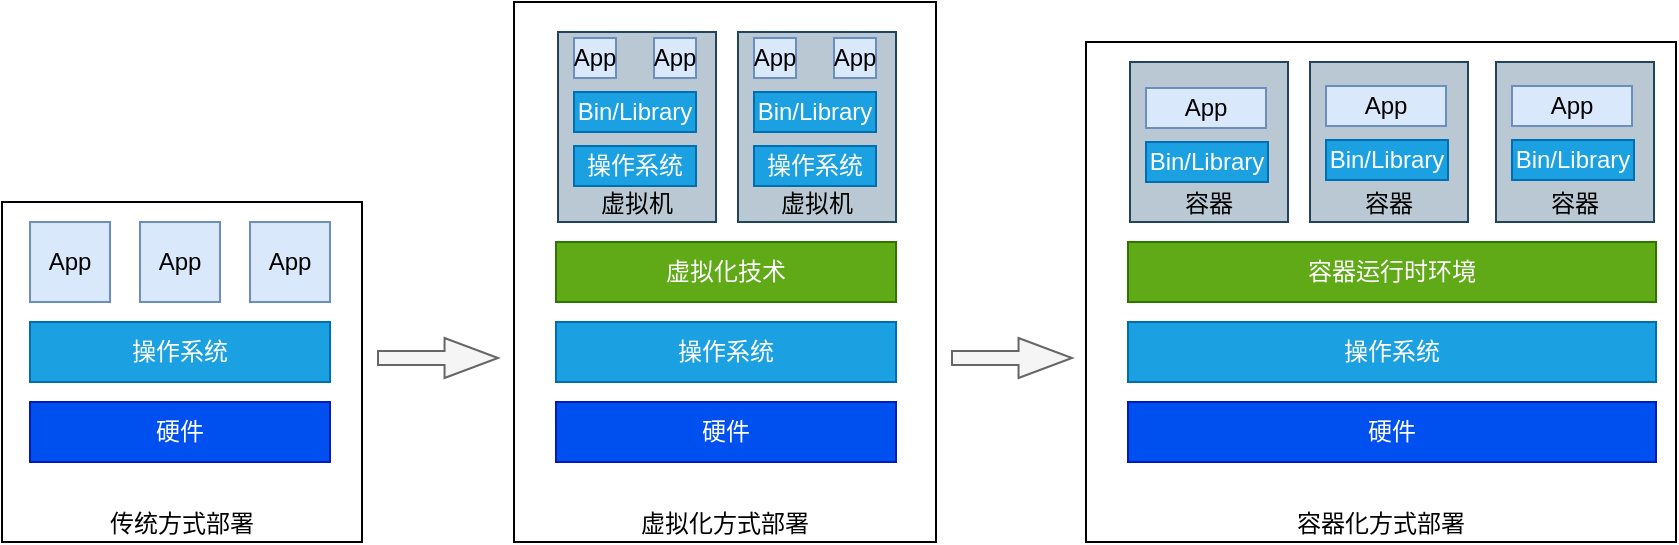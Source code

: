 <mxfile version="20.3.6" type="device"><diagram id="0QheGh2XENJnMrKP0txa" name="Page-1"><mxGraphModel dx="873" dy="543" grid="0" gridSize="10" guides="1" tooltips="1" connect="1" arrows="1" fold="1" page="1" pageScale="1" pageWidth="1169" pageHeight="827" background="#FFFFFF" math="0" shadow="0"><root><mxCell id="0"/><mxCell id="1" parent="0"/><mxCell id="2osVrDTwmWFXKVSdbaR2-22" value="虚拟化方式部署" style="rounded=0;whiteSpace=wrap;html=1;labelBackgroundColor=none;labelBorderColor=none;verticalAlign=bottom;" parent="1" vertex="1"><mxGeometry x="416" y="220" width="211" height="270" as="geometry"/></mxCell><mxCell id="2osVrDTwmWFXKVSdbaR2-16" value="虚拟机" style="rounded=0;whiteSpace=wrap;html=1;labelBackgroundColor=none;labelBorderColor=none;fillColor=#bac8d3;strokeColor=#23445d;verticalAlign=bottom;" parent="1" vertex="1"><mxGeometry x="438" y="235" width="79" height="95" as="geometry"/></mxCell><mxCell id="2osVrDTwmWFXKVSdbaR2-6" value="传统方式部署" style="rounded=0;whiteSpace=wrap;html=1;verticalAlign=bottom;" parent="1" vertex="1"><mxGeometry x="160" y="320" width="180" height="170" as="geometry"/></mxCell><mxCell id="2osVrDTwmWFXKVSdbaR2-1" value="硬件" style="rounded=0;whiteSpace=wrap;html=1;labelBackgroundColor=none;labelBorderColor=none;fillColor=#0050ef;strokeColor=#001DBC;fontColor=#ffffff;" parent="1" vertex="1"><mxGeometry x="174" y="420" width="150" height="30" as="geometry"/></mxCell><mxCell id="2osVrDTwmWFXKVSdbaR2-2" value="操作系统" style="rounded=0;whiteSpace=wrap;html=1;fillColor=#1ba1e2;fontColor=#ffffff;strokeColor=#006EAF;" parent="1" vertex="1"><mxGeometry x="174" y="380" width="150" height="30" as="geometry"/></mxCell><mxCell id="2osVrDTwmWFXKVSdbaR2-3" value="App" style="rounded=0;whiteSpace=wrap;html=1;fillColor=#dae8fc;strokeColor=#6c8ebf;" parent="1" vertex="1"><mxGeometry x="174" y="330" width="40" height="40" as="geometry"/></mxCell><mxCell id="2osVrDTwmWFXKVSdbaR2-4" value="App" style="rounded=0;whiteSpace=wrap;html=1;fillColor=#dae8fc;strokeColor=#6c8ebf;" parent="1" vertex="1"><mxGeometry x="284" y="330" width="40" height="40" as="geometry"/></mxCell><mxCell id="2osVrDTwmWFXKVSdbaR2-5" value="App" style="rounded=0;whiteSpace=wrap;html=1;fillColor=#dae8fc;strokeColor=#6c8ebf;" parent="1" vertex="1"><mxGeometry x="229" y="330" width="40" height="40" as="geometry"/></mxCell><mxCell id="2osVrDTwmWFXKVSdbaR2-7" value="硬件" style="rounded=0;whiteSpace=wrap;html=1;labelBackgroundColor=none;labelBorderColor=none;fillColor=#0050ef;strokeColor=#001DBC;fontColor=#ffffff;" parent="1" vertex="1"><mxGeometry x="437" y="420" width="170" height="30" as="geometry"/></mxCell><mxCell id="2osVrDTwmWFXKVSdbaR2-8" value="操作系统" style="rounded=0;whiteSpace=wrap;html=1;fillColor=#1ba1e2;fontColor=#ffffff;strokeColor=#006EAF;" parent="1" vertex="1"><mxGeometry x="437" y="380" width="170" height="30" as="geometry"/></mxCell><mxCell id="2osVrDTwmWFXKVSdbaR2-9" value="操作系统" style="rounded=0;whiteSpace=wrap;html=1;labelBackgroundColor=none;labelBorderColor=none;fillColor=#1ba1e2;fontColor=#ffffff;strokeColor=#006EAF;" parent="1" vertex="1"><mxGeometry x="446" y="292" width="61" height="20" as="geometry"/></mxCell><mxCell id="2osVrDTwmWFXKVSdbaR2-11" value="Bin/Library" style="rounded=0;whiteSpace=wrap;html=1;labelBackgroundColor=none;labelBorderColor=none;fillColor=#1ba1e2;fontColor=#ffffff;strokeColor=#006EAF;" parent="1" vertex="1"><mxGeometry x="446" y="265" width="61" height="20" as="geometry"/></mxCell><mxCell id="2osVrDTwmWFXKVSdbaR2-13" value="虚拟化技术" style="rounded=0;whiteSpace=wrap;html=1;fillColor=#60a917;fontColor=#ffffff;strokeColor=#2D7600;" parent="1" vertex="1"><mxGeometry x="437" y="340" width="170" height="30" as="geometry"/></mxCell><mxCell id="2osVrDTwmWFXKVSdbaR2-14" value="App" style="rounded=0;whiteSpace=wrap;html=1;labelBackgroundColor=none;labelBorderColor=none;fillColor=#dae8fc;strokeColor=#6c8ebf;" parent="1" vertex="1"><mxGeometry x="446" y="238" width="21" height="20" as="geometry"/></mxCell><mxCell id="2osVrDTwmWFXKVSdbaR2-15" value="App" style="rounded=0;whiteSpace=wrap;html=1;labelBackgroundColor=none;labelBorderColor=none;fillColor=#dae8fc;strokeColor=#6c8ebf;" parent="1" vertex="1"><mxGeometry x="486" y="238" width="21" height="20" as="geometry"/></mxCell><mxCell id="2osVrDTwmWFXKVSdbaR2-17" value="虚拟机" style="rounded=0;whiteSpace=wrap;html=1;labelBackgroundColor=none;labelBorderColor=none;fillColor=#bac8d3;strokeColor=#23445d;verticalAlign=bottom;" parent="1" vertex="1"><mxGeometry x="528" y="235" width="79" height="95" as="geometry"/></mxCell><mxCell id="2osVrDTwmWFXKVSdbaR2-18" value="操作系统" style="rounded=0;whiteSpace=wrap;html=1;labelBackgroundColor=none;labelBorderColor=none;fillColor=#1ba1e2;fontColor=#ffffff;strokeColor=#006EAF;" parent="1" vertex="1"><mxGeometry x="536" y="292" width="61" height="20" as="geometry"/></mxCell><mxCell id="2osVrDTwmWFXKVSdbaR2-19" value="Bin/Library" style="rounded=0;whiteSpace=wrap;html=1;labelBackgroundColor=none;labelBorderColor=none;fillColor=#1ba1e2;fontColor=#ffffff;strokeColor=#006EAF;" parent="1" vertex="1"><mxGeometry x="536" y="265" width="61" height="20" as="geometry"/></mxCell><mxCell id="2osVrDTwmWFXKVSdbaR2-20" value="App" style="rounded=0;whiteSpace=wrap;html=1;labelBackgroundColor=none;labelBorderColor=none;fillColor=#dae8fc;strokeColor=#6c8ebf;" parent="1" vertex="1"><mxGeometry x="536" y="238" width="21" height="20" as="geometry"/></mxCell><mxCell id="2osVrDTwmWFXKVSdbaR2-21" value="App" style="rounded=0;whiteSpace=wrap;html=1;labelBackgroundColor=none;labelBorderColor=none;fillColor=#dae8fc;strokeColor=#6c8ebf;" parent="1" vertex="1"><mxGeometry x="576" y="238" width="21" height="20" as="geometry"/></mxCell><mxCell id="2osVrDTwmWFXKVSdbaR2-23" value="容器化方式部署" style="rounded=0;whiteSpace=wrap;html=1;labelBackgroundColor=none;labelBorderColor=none;verticalAlign=bottom;" parent="1" vertex="1"><mxGeometry x="702" y="240" width="295" height="250" as="geometry"/></mxCell><mxCell id="2osVrDTwmWFXKVSdbaR2-24" value="容器" style="rounded=0;whiteSpace=wrap;html=1;labelBackgroundColor=none;labelBorderColor=none;fillColor=#bac8d3;strokeColor=#23445d;verticalAlign=bottom;" parent="1" vertex="1"><mxGeometry x="724" y="250" width="79" height="80" as="geometry"/></mxCell><mxCell id="2osVrDTwmWFXKVSdbaR2-25" value="硬件" style="rounded=0;whiteSpace=wrap;html=1;labelBackgroundColor=none;labelBorderColor=none;fillColor=#0050ef;strokeColor=#001DBC;fontColor=#ffffff;" parent="1" vertex="1"><mxGeometry x="723" y="420" width="264" height="30" as="geometry"/></mxCell><mxCell id="2osVrDTwmWFXKVSdbaR2-26" value="操作系统" style="rounded=0;whiteSpace=wrap;html=1;fillColor=#1ba1e2;fontColor=#ffffff;strokeColor=#006EAF;" parent="1" vertex="1"><mxGeometry x="723" y="380" width="264" height="30" as="geometry"/></mxCell><mxCell id="2osVrDTwmWFXKVSdbaR2-28" value="Bin/Library" style="rounded=0;whiteSpace=wrap;html=1;labelBackgroundColor=none;labelBorderColor=none;fillColor=#1ba1e2;fontColor=#ffffff;strokeColor=#006EAF;" parent="1" vertex="1"><mxGeometry x="732" y="290" width="61" height="20" as="geometry"/></mxCell><mxCell id="2osVrDTwmWFXKVSdbaR2-29" value="容器运行时环境" style="rounded=0;whiteSpace=wrap;html=1;fillColor=#60a917;fontColor=#ffffff;strokeColor=#2D7600;" parent="1" vertex="1"><mxGeometry x="723" y="340" width="264" height="30" as="geometry"/></mxCell><mxCell id="2osVrDTwmWFXKVSdbaR2-30" value="App" style="rounded=0;whiteSpace=wrap;html=1;labelBackgroundColor=none;labelBorderColor=none;fillColor=#dae8fc;strokeColor=#6c8ebf;" parent="1" vertex="1"><mxGeometry x="732" y="263" width="60" height="20" as="geometry"/></mxCell><mxCell id="2osVrDTwmWFXKVSdbaR2-32" value="容器" style="rounded=0;whiteSpace=wrap;html=1;labelBackgroundColor=none;labelBorderColor=none;fillColor=#bac8d3;strokeColor=#23445d;verticalAlign=bottom;" parent="1" vertex="1"><mxGeometry x="814" y="250" width="79" height="80" as="geometry"/></mxCell><mxCell id="2osVrDTwmWFXKVSdbaR2-34" value="Bin/Library" style="rounded=0;whiteSpace=wrap;html=1;labelBackgroundColor=none;labelBorderColor=none;fillColor=#1ba1e2;fontColor=#ffffff;strokeColor=#006EAF;" parent="1" vertex="1"><mxGeometry x="822" y="289" width="61" height="20" as="geometry"/></mxCell><mxCell id="2osVrDTwmWFXKVSdbaR2-35" value="App" style="rounded=0;whiteSpace=wrap;html=1;labelBackgroundColor=none;labelBorderColor=none;fillColor=#dae8fc;strokeColor=#6c8ebf;" parent="1" vertex="1"><mxGeometry x="822" y="262" width="60" height="20" as="geometry"/></mxCell><mxCell id="2osVrDTwmWFXKVSdbaR2-37" value="" style="html=1;shadow=0;dashed=0;align=center;verticalAlign=middle;shape=mxgraph.arrows2.arrow;dy=0.65;dx=26.73;notch=0;labelBackgroundColor=none;labelBorderColor=none;fillColor=#f5f5f5;fontColor=#333333;strokeColor=#666666;" parent="1" vertex="1"><mxGeometry x="635" y="388" width="60" height="20" as="geometry"/></mxCell><mxCell id="2osVrDTwmWFXKVSdbaR2-38" value="" style="html=1;shadow=0;dashed=0;align=center;verticalAlign=middle;shape=mxgraph.arrows2.arrow;dy=0.65;dx=26.73;notch=0;labelBackgroundColor=none;labelBorderColor=none;fillColor=#f5f5f5;fontColor=#333333;strokeColor=#666666;" parent="1" vertex="1"><mxGeometry x="348" y="388" width="60" height="20" as="geometry"/></mxCell><mxCell id="2osVrDTwmWFXKVSdbaR2-39" value="容器" style="rounded=0;whiteSpace=wrap;html=1;labelBackgroundColor=none;labelBorderColor=none;fillColor=#bac8d3;strokeColor=#23445d;verticalAlign=bottom;" parent="1" vertex="1"><mxGeometry x="907" y="250" width="79" height="80" as="geometry"/></mxCell><mxCell id="2osVrDTwmWFXKVSdbaR2-40" value="Bin/Library" style="rounded=0;whiteSpace=wrap;html=1;labelBackgroundColor=none;labelBorderColor=none;fillColor=#1ba1e2;fontColor=#ffffff;strokeColor=#006EAF;" parent="1" vertex="1"><mxGeometry x="915" y="289" width="61" height="20" as="geometry"/></mxCell><mxCell id="2osVrDTwmWFXKVSdbaR2-41" value="App" style="rounded=0;whiteSpace=wrap;html=1;labelBackgroundColor=none;labelBorderColor=none;fillColor=#dae8fc;strokeColor=#6c8ebf;" parent="1" vertex="1"><mxGeometry x="915" y="262" width="60" height="20" as="geometry"/></mxCell></root></mxGraphModel></diagram></mxfile>